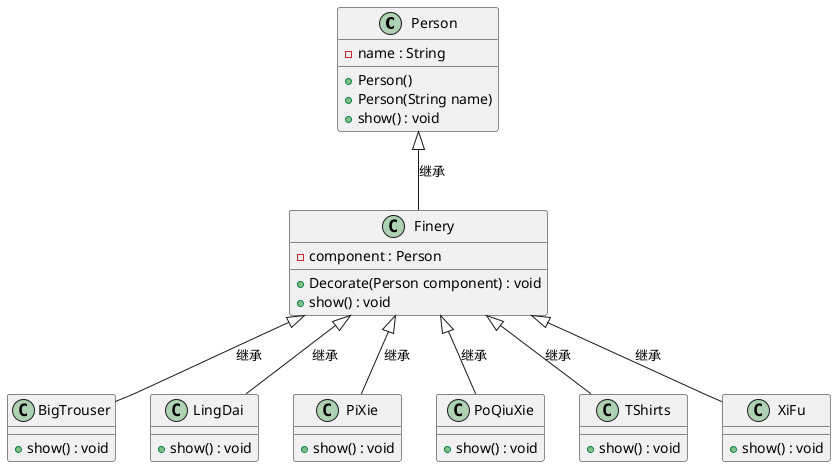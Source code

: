 @startuml
class Person {
    - name : String
    +  Person()
    + Person(String name)
    + show() : void
}

class Finery {
    - component : Person
    + Decorate(Person component) : void
    + show() : void
}

class BigTrouser {
    + show() : void
}

class LingDai {
    + show() : void
}


class PiXie {
    + show() : void
}

class PoQiuXie {
    + show() : void
}


class TShirts {
    + show() : void
}

class XiFu {
    + show() : void
}

Person <|-- Finery   : 继承
Finery <|-- BigTrouser  : 继承
Finery <|-- LingDai  : 继承
Finery <|-- PiXie  : 继承
Finery <|-- PoQiuXie  : 继承
Finery <|-- TShirts  : 继承
Finery <|-- XiFu  : 继承

@enduml